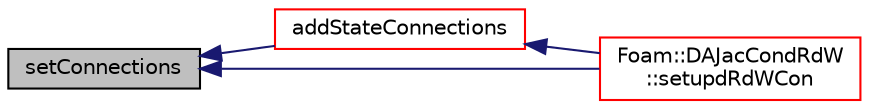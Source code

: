 digraph "setConnections"
{
  bgcolor="transparent";
  edge [fontname="Helvetica",fontsize="10",labelfontname="Helvetica",labelfontsize="10"];
  node [fontname="Helvetica",fontsize="10",shape=record];
  rankdir="LR";
  Node112 [label="setConnections",height=0.2,width=0.4,color="black", fillcolor="grey75", style="filled", fontcolor="black"];
  Node112 -> Node113 [dir="back",color="midnightblue",fontsize="10",style="solid",fontname="Helvetica"];
  Node113 [label="addStateConnections",height=0.2,width=0.4,color="red",URL="$classFoam_1_1DAJacCon.html#a9dd95e527ffe4ab41fa36bb746e5f2aa",tooltip="a high-level function to add connected state column indices to the connectivity matrix ..."];
  Node113 -> Node114 [dir="back",color="midnightblue",fontsize="10",style="solid",fontname="Helvetica"];
  Node114 [label="Foam::DAJacCondRdW\l::setupdRdWCon",height=0.2,width=0.4,color="red",URL="$classFoam_1_1DAJacCondRdW.html#a6320c97a80c467a388c3a88fdcd31eb3"];
  Node112 -> Node114 [dir="back",color="midnightblue",fontsize="10",style="solid",fontname="Helvetica"];
}
